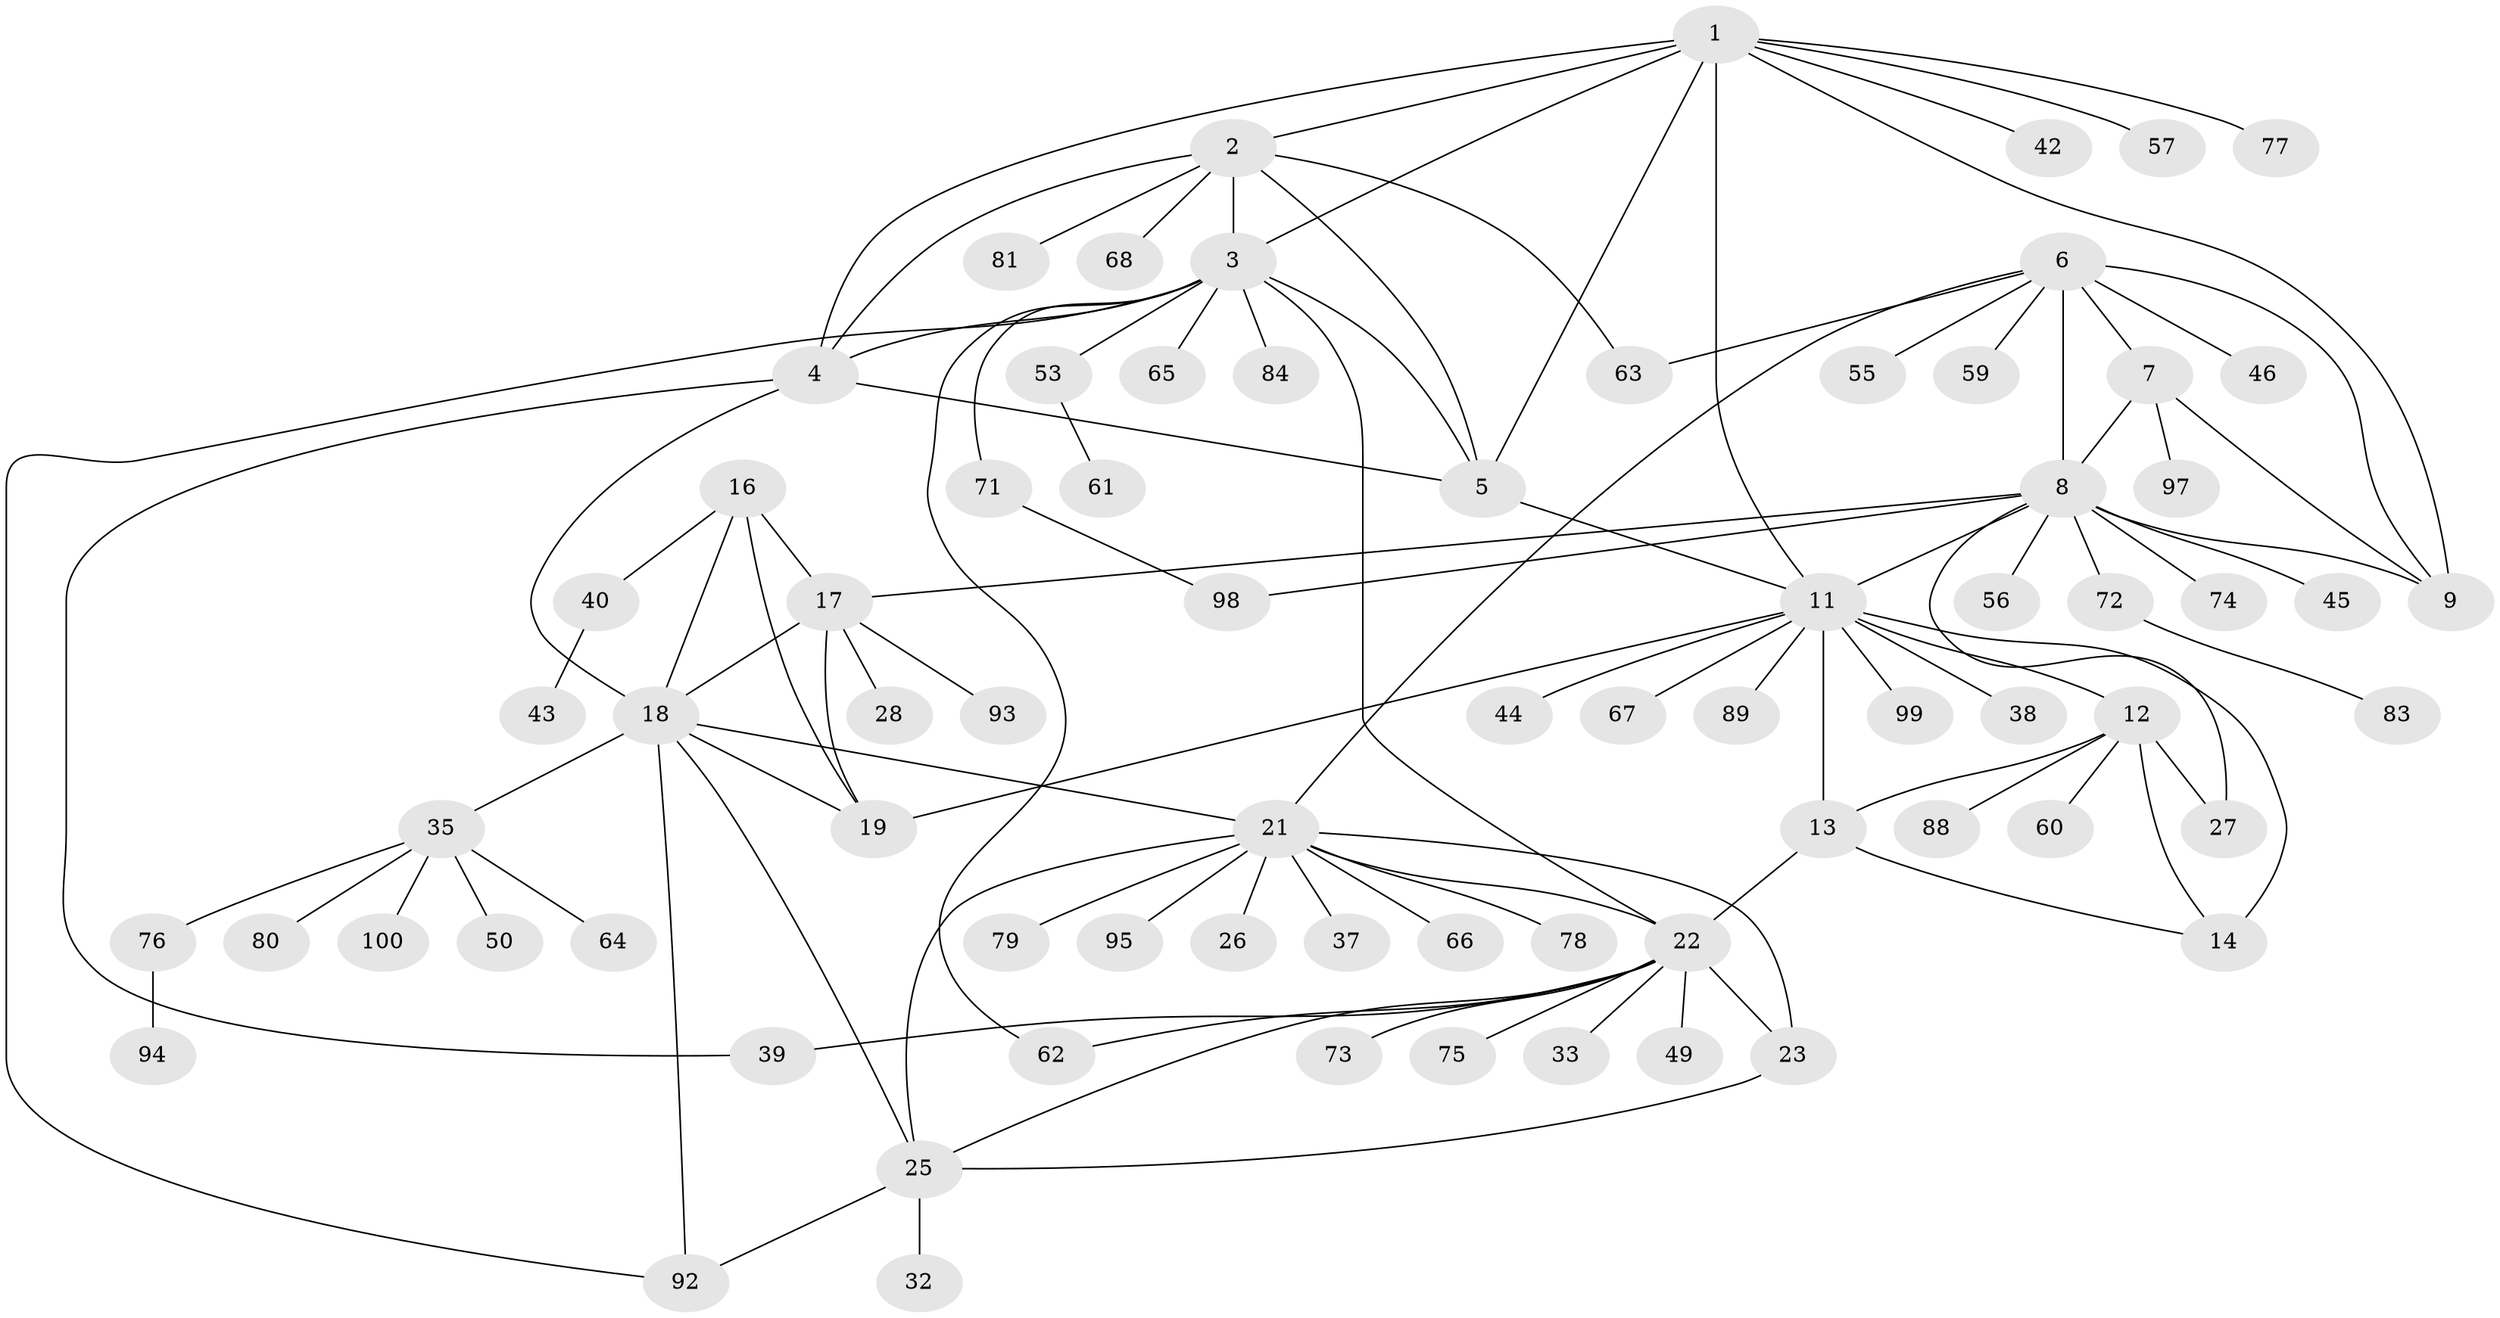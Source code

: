 // original degree distribution, {10: 0.01, 8: 0.03, 11: 0.03, 7: 0.03, 5: 0.05, 6: 0.06, 12: 0.01, 4: 0.02, 9: 0.01, 13: 0.01, 1: 0.53, 2: 0.19, 3: 0.02}
// Generated by graph-tools (version 1.1) at 2025/11/02/27/25 16:11:32]
// undirected, 75 vertices, 107 edges
graph export_dot {
graph [start="1"]
  node [color=gray90,style=filled];
  1 [super="+34"];
  2 [super="+41"];
  3 [super="+96"];
  4 [super="+82"];
  5 [super="+30"];
  6 [super="+10"];
  7 [super="+69"];
  8 [super="+58"];
  9 [super="+48"];
  11 [super="+15"];
  12 [super="+29"];
  13;
  14;
  16 [super="+86"];
  17 [super="+20"];
  18 [super="+54"];
  19 [super="+31"];
  21 [super="+24"];
  22 [super="+47"];
  23 [super="+70"];
  25 [super="+36"];
  26;
  27;
  28;
  32;
  33;
  35 [super="+51"];
  37;
  38;
  39;
  40 [super="+52"];
  42;
  43;
  44 [super="+90"];
  45;
  46;
  49;
  50;
  53;
  55;
  56;
  57;
  59;
  60;
  61;
  62;
  63;
  64;
  65;
  66;
  67;
  68;
  71;
  72;
  73;
  74;
  75;
  76;
  77 [super="+91"];
  78 [super="+87"];
  79 [super="+85"];
  80;
  81;
  83;
  84;
  88;
  89;
  92;
  93;
  94;
  95;
  97;
  98;
  99;
  100;
  1 -- 2;
  1 -- 3;
  1 -- 4;
  1 -- 5;
  1 -- 9;
  1 -- 42;
  1 -- 57;
  1 -- 77;
  1 -- 11;
  2 -- 3;
  2 -- 4;
  2 -- 5;
  2 -- 63;
  2 -- 68;
  2 -- 81;
  3 -- 4;
  3 -- 5;
  3 -- 22;
  3 -- 53;
  3 -- 62;
  3 -- 65;
  3 -- 71;
  3 -- 84;
  3 -- 92;
  4 -- 5;
  4 -- 18;
  4 -- 39;
  5 -- 11;
  6 -- 7 [weight=2];
  6 -- 8 [weight=2];
  6 -- 9 [weight=2];
  6 -- 21;
  6 -- 46;
  6 -- 59;
  6 -- 63;
  6 -- 55;
  7 -- 8;
  7 -- 9;
  7 -- 97;
  8 -- 9;
  8 -- 45;
  8 -- 56;
  8 -- 72;
  8 -- 74;
  8 -- 98;
  8 -- 11;
  8 -- 17;
  8 -- 27;
  11 -- 12 [weight=2];
  11 -- 13 [weight=2];
  11 -- 14 [weight=2];
  11 -- 44;
  11 -- 67;
  11 -- 99;
  11 -- 38;
  11 -- 19;
  11 -- 89;
  12 -- 13;
  12 -- 14;
  12 -- 27;
  12 -- 60;
  12 -- 88;
  13 -- 14;
  13 -- 22;
  16 -- 17 [weight=2];
  16 -- 18;
  16 -- 19;
  16 -- 40;
  17 -- 18 [weight=2];
  17 -- 19 [weight=2];
  17 -- 28;
  17 -- 93;
  18 -- 19;
  18 -- 21;
  18 -- 35;
  18 -- 92;
  18 -- 25;
  21 -- 22 [weight=2];
  21 -- 23 [weight=2];
  21 -- 25 [weight=2];
  21 -- 26;
  21 -- 37;
  21 -- 66;
  21 -- 78;
  21 -- 95;
  21 -- 79;
  22 -- 23;
  22 -- 25;
  22 -- 33;
  22 -- 39;
  22 -- 49;
  22 -- 62;
  22 -- 73;
  22 -- 75;
  23 -- 25;
  25 -- 32;
  25 -- 92;
  35 -- 50;
  35 -- 76;
  35 -- 80;
  35 -- 100;
  35 -- 64;
  40 -- 43;
  53 -- 61;
  71 -- 98;
  72 -- 83;
  76 -- 94;
}
